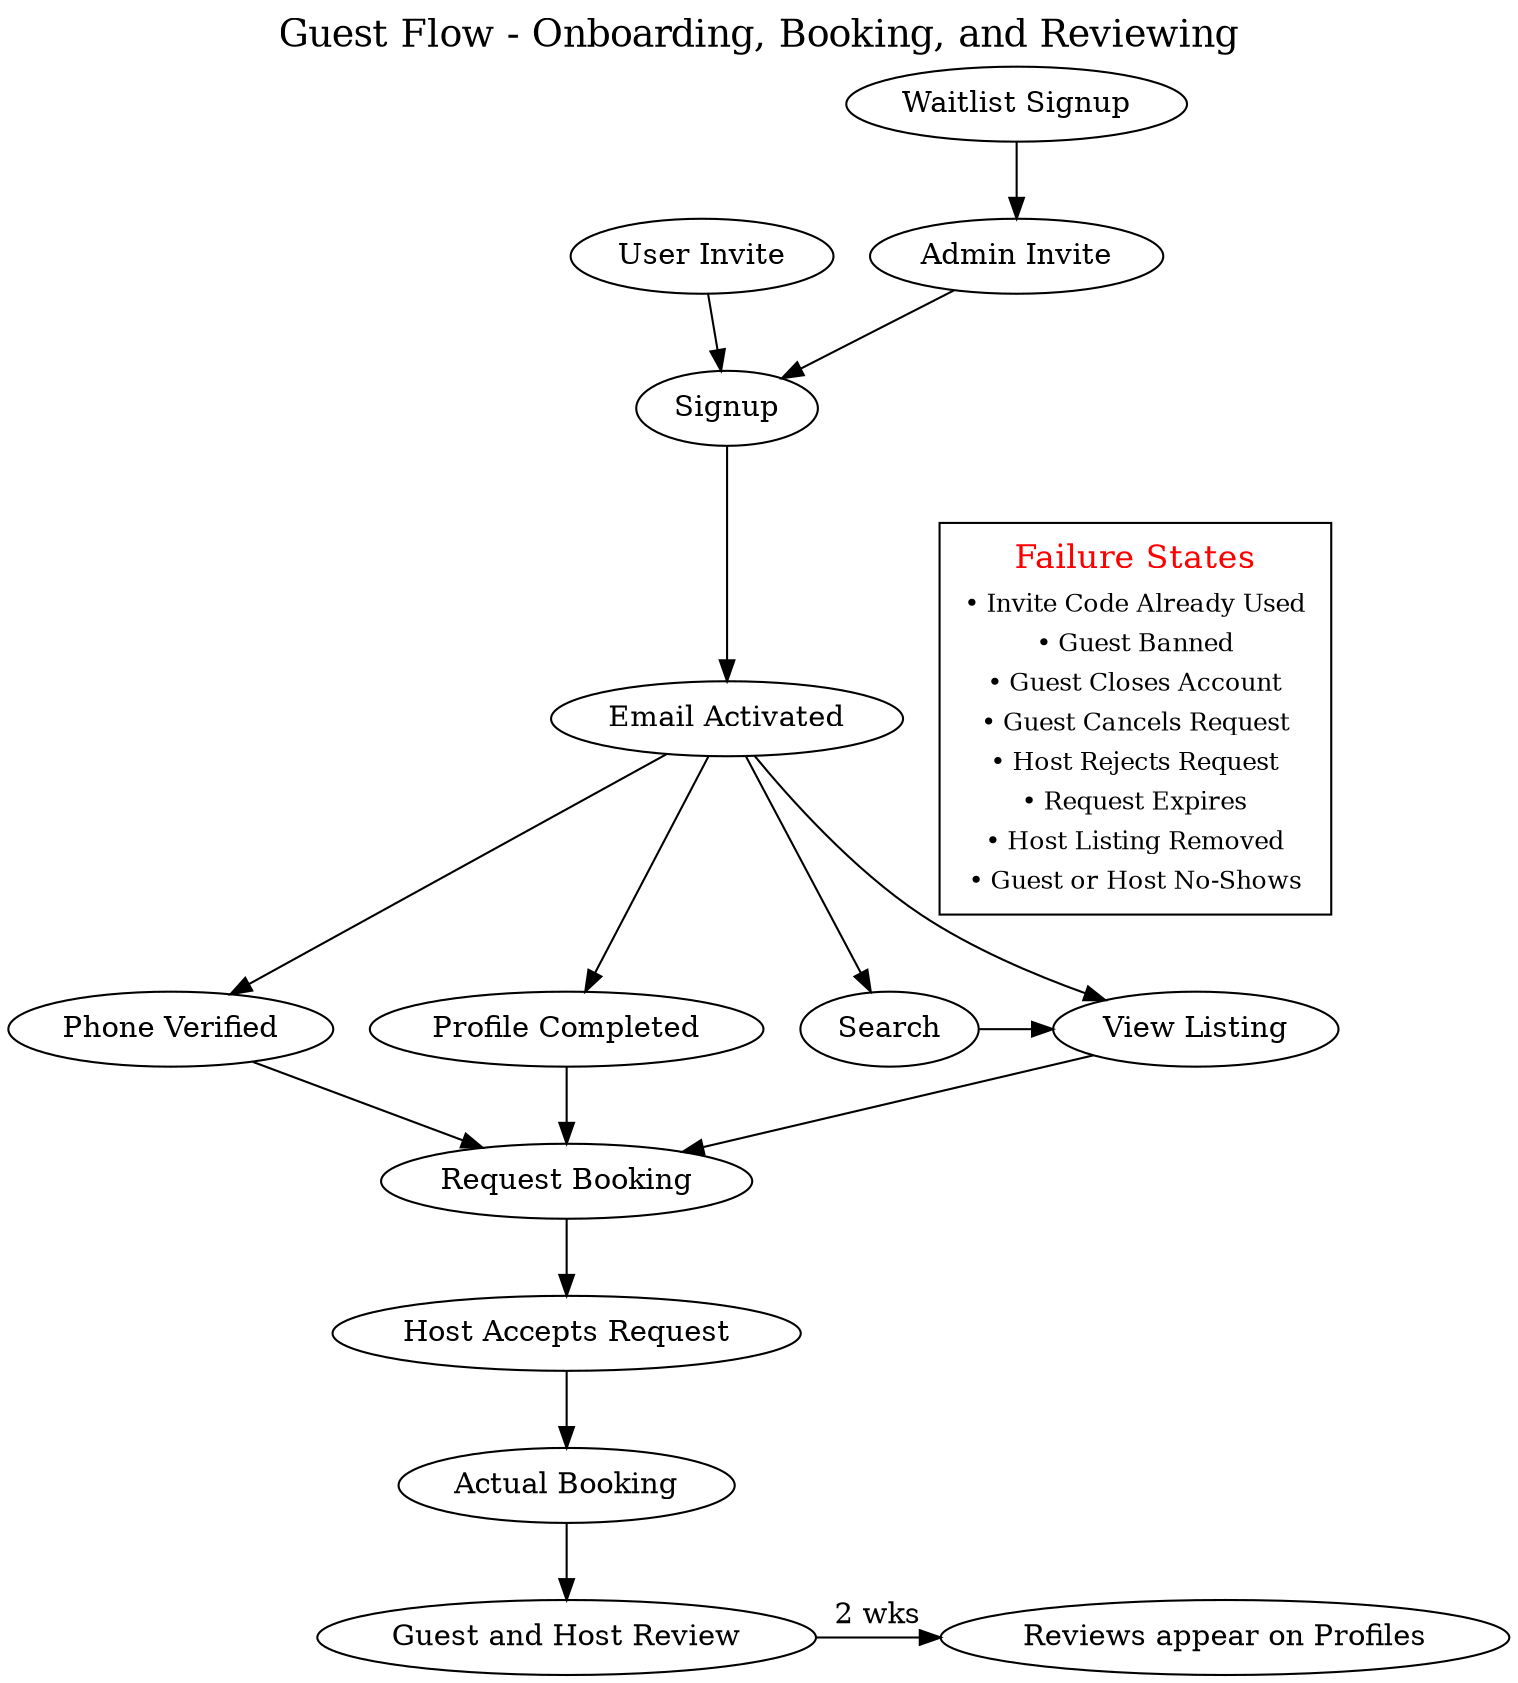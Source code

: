 // [TODO: map out asana stoof into hurr]

//////////////////////////////////////////
// Verifications and Permissions questions
//////////////////////////////////////////
//QSTN: when to allow Search (P2)
    // TODO: do some competitive analysis
    // TODO: review how verification works and what steps allowed on Couchsurfing, Couchers, and what you can do at different steps
        // Check Asana, Docs.  but it should be on Asana competitive analysis.

//TODO: indicate how long they can expect to wait between stages.
digraph unix {
    compound=true; 
    rankdir="TB"
    labelloc="t";
    newrank=true;

    label = <<FONT POINT-SIZE="18">Guest Flow - Onboarding, Booking, and Reviewing</FONT>>    
    
    user_invited [label="User Invite"]
    waitlist_signup [label="Waitlist Signup"]
    admin_invited [label="Admin Invite"]
    signup [label = "Signup"]
    email_activated [label ="Email Activated"]

    phone_verified [label = "Phone Verified"]
    profile_completed [label ="Profile Completed"]
    search [label="Search"]

    waitlist_signup->admin_invited->signup
    user_invited->signup

    signup->email_activated

    email_activated->search
    email_activated->phone_verified
    email_activated->profile_completed
    email_activated->view_listing

    search->view_listing->request_booking
    profile_completed -> request_booking
    phone_verified -> request_booking
    view_listing [label="View Listing"]
    request_booking [label="Request Booking"]
    request_accepted [label="Host Accepts Request"]
    actual_booking [label="Actual Booking"]
    reviews [label="Guest and Host Review"]
    reviews_on_profile [label="Reviews appear on Profiles"]

    request_booking->request_accepted->actual_booking->reviews
    reviews->reviews_on_profile [label="2 wks"]
    {rank=same;reviews;reviews_on_profile}

    {rank=same;phone_verified;profile_completed;search;view_listing}

    {rank=same;email_activated;table [ shape="square";label = <
    <table border="0">
       <tr><td align="text"><FONT POINT-SIZE="16" COLOR="RED">Failure States</FONT></td></tr>
       <tr><td align="text"><FONT POINT-SIZE="12">• Invite Code Already Used</FONT></td></tr>
       <tr><td align="text"><FONT POINT-SIZE="12">• Guest Banned</FONT></td></tr>
       <tr><td align="text"><FONT POINT-SIZE="12">• Guest Closes Account</FONT></td></tr>
       <tr><td align="text"><FONT POINT-SIZE="12">• Guest Cancels Request</FONT></td></tr>
       <tr><td align="text"><FONT POINT-SIZE="12">• Host Rejects Request</FONT></td></tr>
       <tr><td align="text"><FONT POINT-SIZE="12">• Request Expires</FONT></td></tr>
       <tr><td align="text"><FONT POINT-SIZE="12">• Host Listing Removed</FONT></td></tr>
       <tr><td align="text"><FONT POINT-SIZE="12">• Guest or Host No-Shows</FONT></td></tr>

    </table>
  > ] }

}